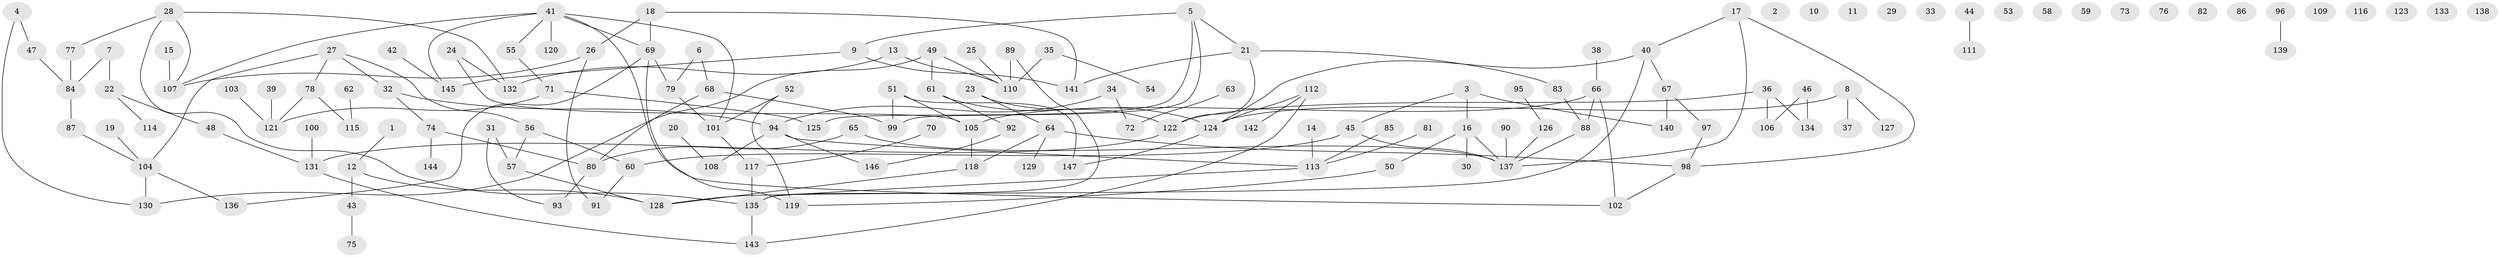 // coarse degree distribution, {2: 0.16666666666666666, 0: 0.17647058823529413, 4: 0.12745098039215685, 6: 0.029411764705882353, 5: 0.0784313725490196, 1: 0.24509803921568626, 8: 0.00980392156862745, 3: 0.14705882352941177, 7: 0.00980392156862745, 9: 0.00980392156862745}
// Generated by graph-tools (version 1.1) at 2025/41/03/06/25 10:41:24]
// undirected, 147 vertices, 165 edges
graph export_dot {
graph [start="1"]
  node [color=gray90,style=filled];
  1;
  2;
  3;
  4;
  5;
  6;
  7;
  8;
  9;
  10;
  11;
  12;
  13;
  14;
  15;
  16;
  17;
  18;
  19;
  20;
  21;
  22;
  23;
  24;
  25;
  26;
  27;
  28;
  29;
  30;
  31;
  32;
  33;
  34;
  35;
  36;
  37;
  38;
  39;
  40;
  41;
  42;
  43;
  44;
  45;
  46;
  47;
  48;
  49;
  50;
  51;
  52;
  53;
  54;
  55;
  56;
  57;
  58;
  59;
  60;
  61;
  62;
  63;
  64;
  65;
  66;
  67;
  68;
  69;
  70;
  71;
  72;
  73;
  74;
  75;
  76;
  77;
  78;
  79;
  80;
  81;
  82;
  83;
  84;
  85;
  86;
  87;
  88;
  89;
  90;
  91;
  92;
  93;
  94;
  95;
  96;
  97;
  98;
  99;
  100;
  101;
  102;
  103;
  104;
  105;
  106;
  107;
  108;
  109;
  110;
  111;
  112;
  113;
  114;
  115;
  116;
  117;
  118;
  119;
  120;
  121;
  122;
  123;
  124;
  125;
  126;
  127;
  128;
  129;
  130;
  131;
  132;
  133;
  134;
  135;
  136;
  137;
  138;
  139;
  140;
  141;
  142;
  143;
  144;
  145;
  146;
  147;
  1 -- 12;
  3 -- 16;
  3 -- 45;
  3 -- 140;
  4 -- 47;
  4 -- 130;
  5 -- 9;
  5 -- 21;
  5 -- 99;
  5 -- 125;
  6 -- 68;
  6 -- 79;
  7 -- 22;
  7 -- 84;
  8 -- 37;
  8 -- 124;
  8 -- 127;
  9 -- 141;
  9 -- 145;
  12 -- 43;
  12 -- 128;
  13 -- 110;
  13 -- 132;
  14 -- 113;
  15 -- 107;
  16 -- 30;
  16 -- 50;
  16 -- 137;
  17 -- 40;
  17 -- 98;
  17 -- 137;
  18 -- 26;
  18 -- 69;
  18 -- 141;
  19 -- 104;
  20 -- 108;
  21 -- 83;
  21 -- 122;
  21 -- 141;
  22 -- 48;
  22 -- 114;
  23 -- 64;
  23 -- 122;
  24 -- 105;
  24 -- 132;
  25 -- 110;
  26 -- 91;
  26 -- 107;
  27 -- 32;
  27 -- 56;
  27 -- 78;
  27 -- 104;
  28 -- 77;
  28 -- 107;
  28 -- 132;
  28 -- 135;
  31 -- 57;
  31 -- 93;
  32 -- 74;
  32 -- 94;
  34 -- 72;
  34 -- 94;
  35 -- 54;
  35 -- 110;
  36 -- 106;
  36 -- 122;
  36 -- 134;
  38 -- 66;
  39 -- 121;
  40 -- 67;
  40 -- 124;
  40 -- 128;
  41 -- 55;
  41 -- 69;
  41 -- 101;
  41 -- 102;
  41 -- 107;
  41 -- 120;
  41 -- 145;
  42 -- 145;
  43 -- 75;
  44 -- 111;
  45 -- 60;
  45 -- 137;
  46 -- 106;
  46 -- 134;
  47 -- 84;
  48 -- 131;
  49 -- 61;
  49 -- 110;
  49 -- 130;
  50 -- 119;
  51 -- 99;
  51 -- 105;
  51 -- 147;
  52 -- 101;
  52 -- 119;
  55 -- 71;
  56 -- 57;
  56 -- 60;
  57 -- 128;
  60 -- 91;
  61 -- 92;
  61 -- 124;
  62 -- 115;
  63 -- 72;
  64 -- 98;
  64 -- 118;
  64 -- 129;
  65 -- 80;
  65 -- 137;
  66 -- 88;
  66 -- 102;
  66 -- 105;
  67 -- 97;
  67 -- 140;
  68 -- 80;
  68 -- 99;
  69 -- 79;
  69 -- 119;
  69 -- 136;
  70 -- 117;
  71 -- 121;
  71 -- 125;
  74 -- 80;
  74 -- 144;
  77 -- 84;
  78 -- 115;
  78 -- 121;
  79 -- 101;
  80 -- 93;
  81 -- 113;
  83 -- 88;
  84 -- 87;
  85 -- 113;
  87 -- 104;
  88 -- 137;
  89 -- 110;
  89 -- 135;
  90 -- 137;
  92 -- 146;
  94 -- 108;
  94 -- 113;
  94 -- 146;
  95 -- 126;
  96 -- 139;
  97 -- 98;
  98 -- 102;
  100 -- 131;
  101 -- 117;
  103 -- 121;
  104 -- 130;
  104 -- 136;
  105 -- 118;
  112 -- 124;
  112 -- 142;
  112 -- 143;
  113 -- 135;
  117 -- 135;
  118 -- 128;
  122 -- 131;
  124 -- 147;
  126 -- 137;
  131 -- 143;
  135 -- 143;
}
